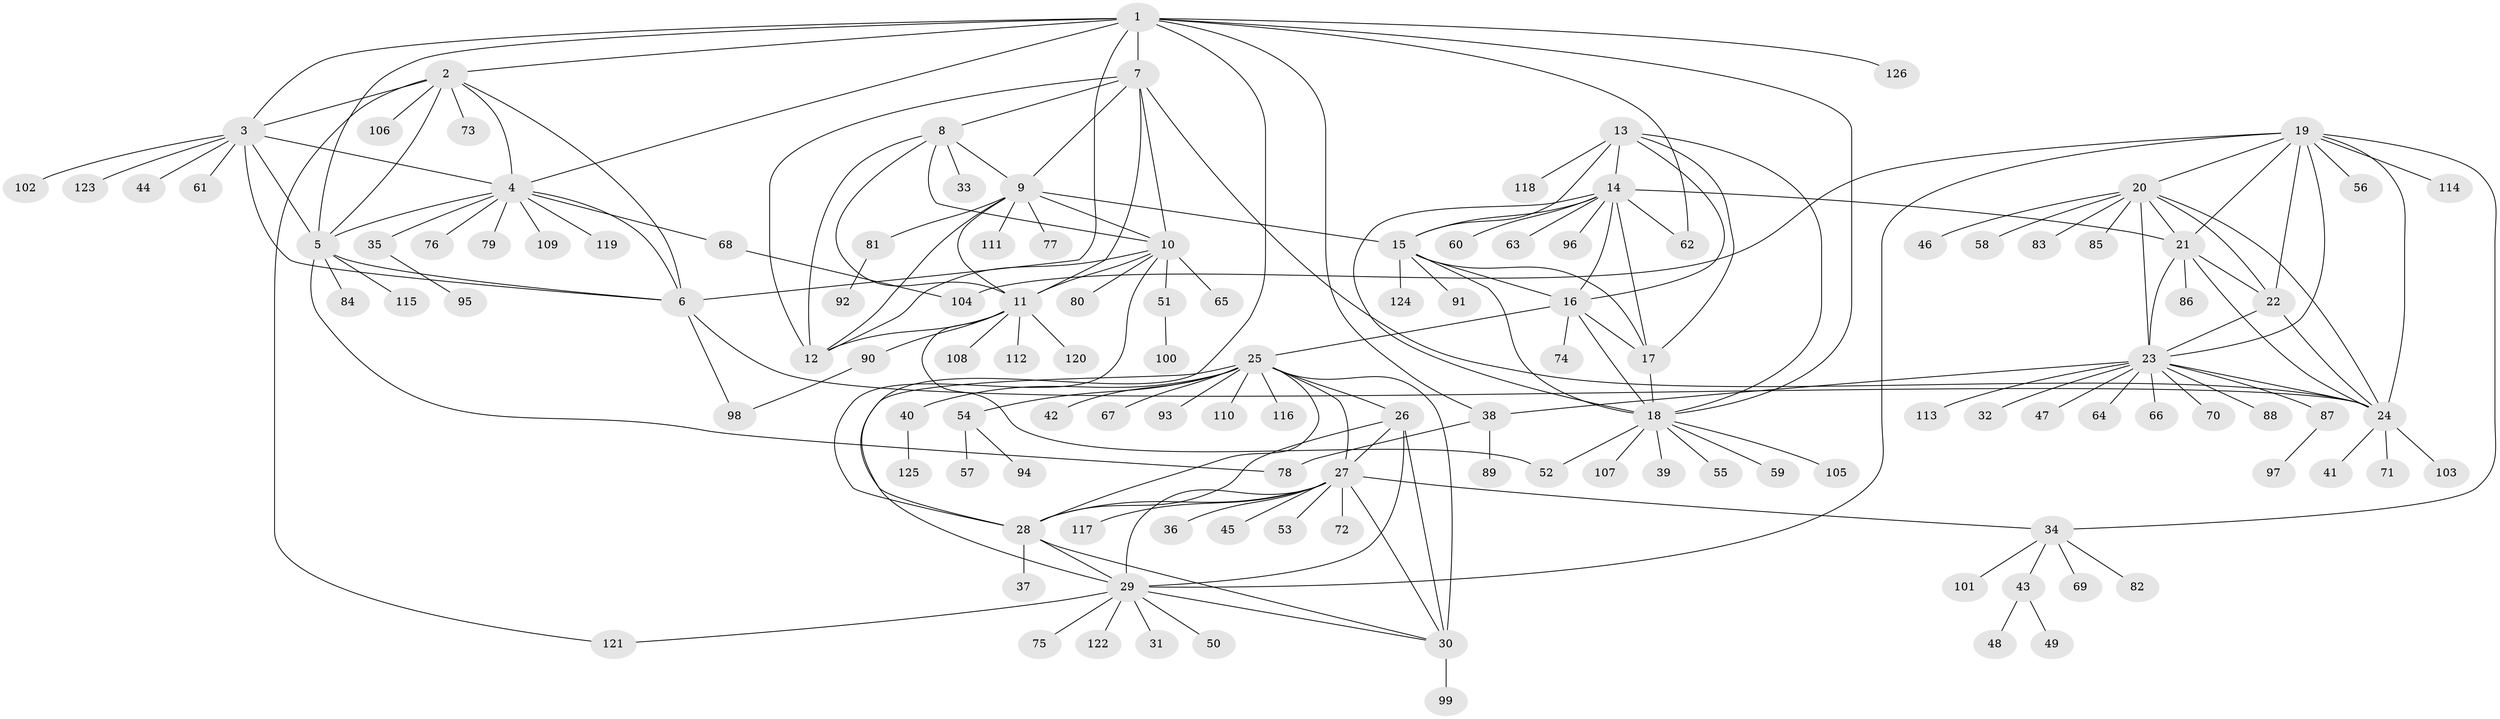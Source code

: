 // coarse degree distribution, {6: 0.013333333333333334, 2: 0.04, 7: 0.013333333333333334, 3: 0.013333333333333334, 4: 0.013333333333333334, 11: 0.013333333333333334, 1: 0.8266666666666667, 13: 0.013333333333333334, 12: 0.013333333333333334, 17: 0.02666666666666667, 14: 0.013333333333333334}
// Generated by graph-tools (version 1.1) at 2025/58/03/04/25 21:58:49]
// undirected, 126 vertices, 189 edges
graph export_dot {
graph [start="1"]
  node [color=gray90,style=filled];
  1;
  2;
  3;
  4;
  5;
  6;
  7;
  8;
  9;
  10;
  11;
  12;
  13;
  14;
  15;
  16;
  17;
  18;
  19;
  20;
  21;
  22;
  23;
  24;
  25;
  26;
  27;
  28;
  29;
  30;
  31;
  32;
  33;
  34;
  35;
  36;
  37;
  38;
  39;
  40;
  41;
  42;
  43;
  44;
  45;
  46;
  47;
  48;
  49;
  50;
  51;
  52;
  53;
  54;
  55;
  56;
  57;
  58;
  59;
  60;
  61;
  62;
  63;
  64;
  65;
  66;
  67;
  68;
  69;
  70;
  71;
  72;
  73;
  74;
  75;
  76;
  77;
  78;
  79;
  80;
  81;
  82;
  83;
  84;
  85;
  86;
  87;
  88;
  89;
  90;
  91;
  92;
  93;
  94;
  95;
  96;
  97;
  98;
  99;
  100;
  101;
  102;
  103;
  104;
  105;
  106;
  107;
  108;
  109;
  110;
  111;
  112;
  113;
  114;
  115;
  116;
  117;
  118;
  119;
  120;
  121;
  122;
  123;
  124;
  125;
  126;
  1 -- 2;
  1 -- 3;
  1 -- 4;
  1 -- 5;
  1 -- 6;
  1 -- 7;
  1 -- 18;
  1 -- 28;
  1 -- 38;
  1 -- 62;
  1 -- 126;
  2 -- 3;
  2 -- 4;
  2 -- 5;
  2 -- 6;
  2 -- 73;
  2 -- 106;
  2 -- 121;
  3 -- 4;
  3 -- 5;
  3 -- 6;
  3 -- 44;
  3 -- 61;
  3 -- 102;
  3 -- 123;
  4 -- 5;
  4 -- 6;
  4 -- 35;
  4 -- 68;
  4 -- 76;
  4 -- 79;
  4 -- 109;
  4 -- 119;
  5 -- 6;
  5 -- 78;
  5 -- 84;
  5 -- 115;
  6 -- 24;
  6 -- 98;
  7 -- 8;
  7 -- 9;
  7 -- 10;
  7 -- 11;
  7 -- 12;
  7 -- 24;
  8 -- 9;
  8 -- 10;
  8 -- 11;
  8 -- 12;
  8 -- 33;
  9 -- 10;
  9 -- 11;
  9 -- 12;
  9 -- 15;
  9 -- 77;
  9 -- 81;
  9 -- 111;
  10 -- 11;
  10 -- 12;
  10 -- 28;
  10 -- 51;
  10 -- 65;
  10 -- 80;
  11 -- 12;
  11 -- 52;
  11 -- 90;
  11 -- 108;
  11 -- 112;
  11 -- 120;
  13 -- 14;
  13 -- 15;
  13 -- 16;
  13 -- 17;
  13 -- 18;
  13 -- 118;
  14 -- 15;
  14 -- 16;
  14 -- 17;
  14 -- 18;
  14 -- 21;
  14 -- 60;
  14 -- 62;
  14 -- 63;
  14 -- 96;
  15 -- 16;
  15 -- 17;
  15 -- 18;
  15 -- 91;
  15 -- 124;
  16 -- 17;
  16 -- 18;
  16 -- 25;
  16 -- 74;
  17 -- 18;
  18 -- 39;
  18 -- 52;
  18 -- 55;
  18 -- 59;
  18 -- 105;
  18 -- 107;
  19 -- 20;
  19 -- 21;
  19 -- 22;
  19 -- 23;
  19 -- 24;
  19 -- 29;
  19 -- 34;
  19 -- 56;
  19 -- 104;
  19 -- 114;
  20 -- 21;
  20 -- 22;
  20 -- 23;
  20 -- 24;
  20 -- 46;
  20 -- 58;
  20 -- 83;
  20 -- 85;
  21 -- 22;
  21 -- 23;
  21 -- 24;
  21 -- 86;
  22 -- 23;
  22 -- 24;
  23 -- 24;
  23 -- 32;
  23 -- 38;
  23 -- 47;
  23 -- 64;
  23 -- 66;
  23 -- 70;
  23 -- 87;
  23 -- 88;
  23 -- 113;
  24 -- 41;
  24 -- 71;
  24 -- 103;
  25 -- 26;
  25 -- 27;
  25 -- 28;
  25 -- 29;
  25 -- 30;
  25 -- 40;
  25 -- 42;
  25 -- 54;
  25 -- 67;
  25 -- 93;
  25 -- 110;
  25 -- 116;
  26 -- 27;
  26 -- 28;
  26 -- 29;
  26 -- 30;
  27 -- 28;
  27 -- 29;
  27 -- 30;
  27 -- 34;
  27 -- 36;
  27 -- 45;
  27 -- 53;
  27 -- 72;
  27 -- 117;
  28 -- 29;
  28 -- 30;
  28 -- 37;
  29 -- 30;
  29 -- 31;
  29 -- 50;
  29 -- 75;
  29 -- 121;
  29 -- 122;
  30 -- 99;
  34 -- 43;
  34 -- 69;
  34 -- 82;
  34 -- 101;
  35 -- 95;
  38 -- 78;
  38 -- 89;
  40 -- 125;
  43 -- 48;
  43 -- 49;
  51 -- 100;
  54 -- 57;
  54 -- 94;
  68 -- 104;
  81 -- 92;
  87 -- 97;
  90 -- 98;
}
